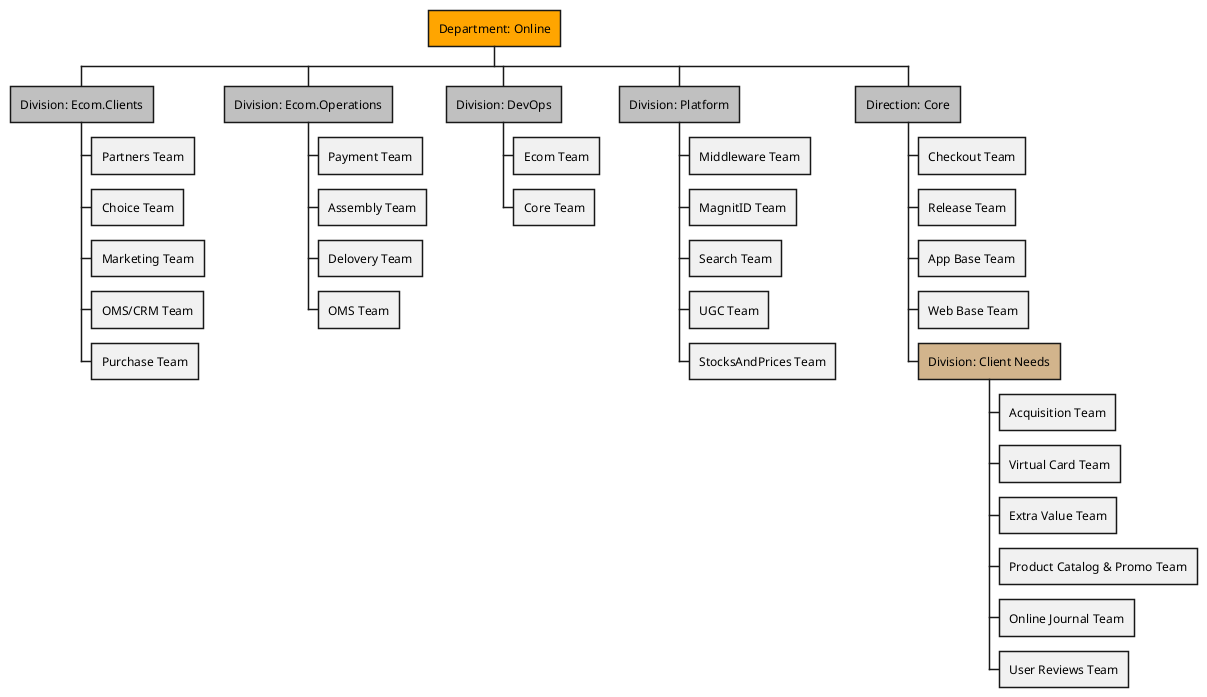 @startuml

@startwbs
*[#orange] Department: Online

**[#silver] Division: Ecom.Clients
*** Partners Team
*** Choice Team
*** Marketing Team
*** OMS/CRM Team
*** Purchase Team

**[#silver] Division: Ecom.Operations
*** Payment Team
*** Assembly Team
*** Delovery Team
*** OMS Team

**[#silver] Division: DevOps
*** Ecom Team
*** Core Team

**[#silver] Division: Platform
*** Middleware Team
*** MagnitID Team
*** Search Team
*** UGC Team
*** StocksAndPrices Team

**[#silver] Direction: Core
*** Checkout Team
*** Release Team
*** App Base Team
*** Web Base Team
***[#tan] Division: Client Needs
**** Acquisition Team
**** Virtual Card Team
**** Extra Value Team
**** Product Catalog & Promo Team
**** Online Journal Team
**** User Reviews Team

@endwbs
@enduml
